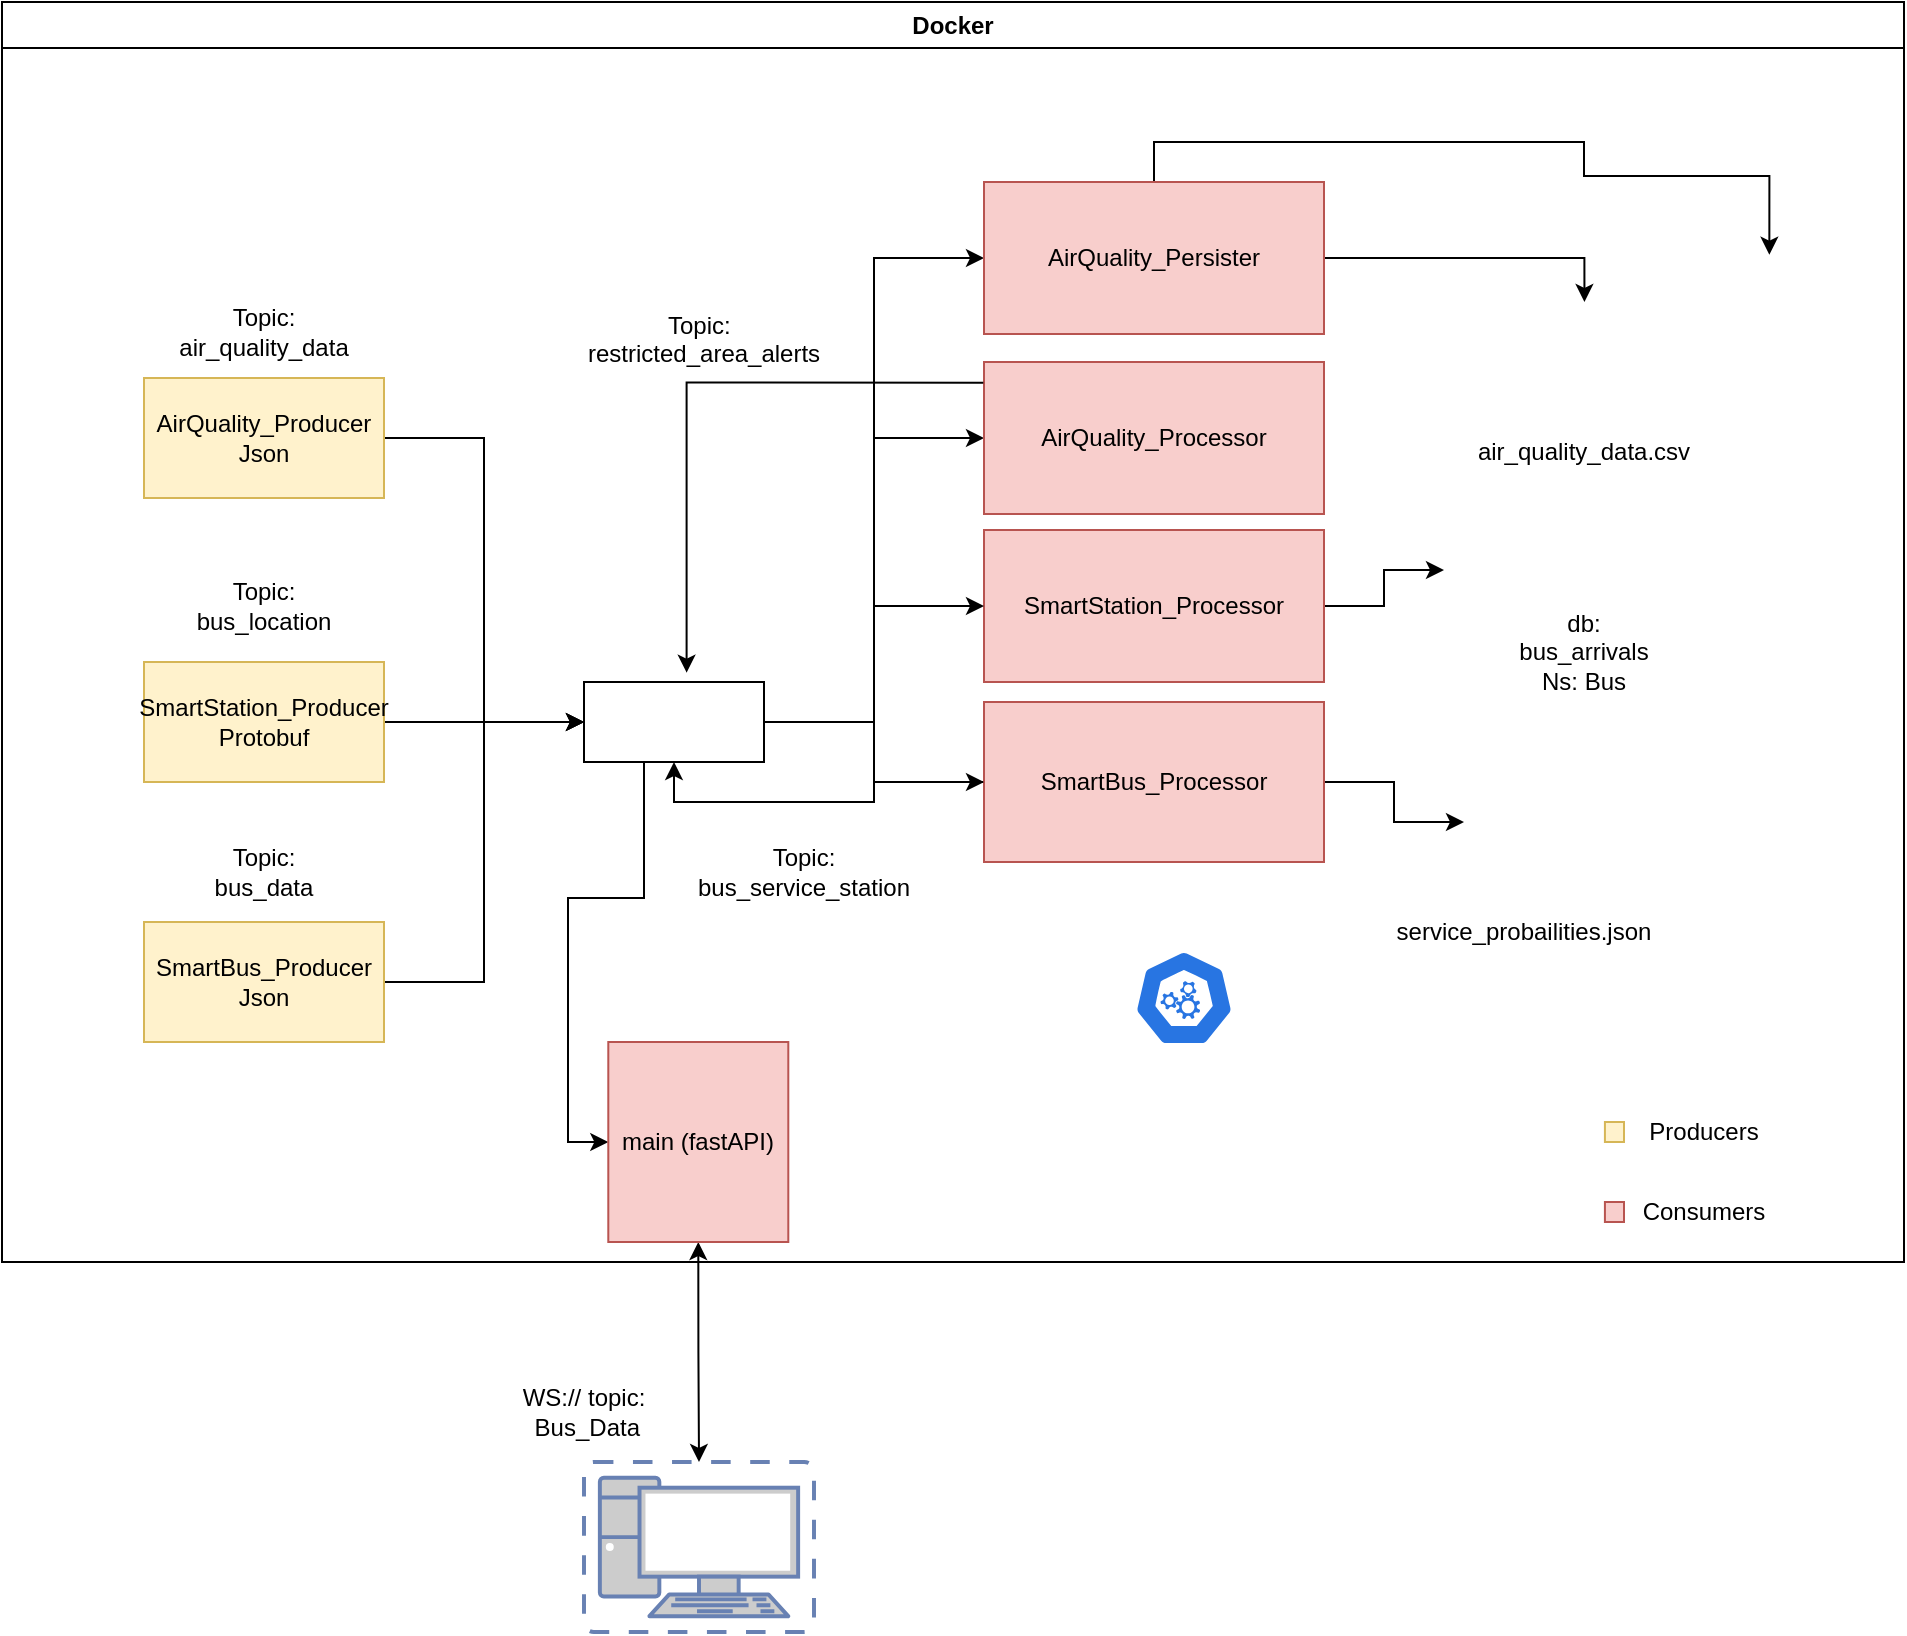 <mxfile version="24.2.1" type="device">
  <diagram id="l8hXMBHkgcEJcSW0mbfh" name="Page-1">
    <mxGraphModel dx="2022" dy="1928" grid="0" gridSize="1" guides="1" tooltips="1" connect="1" arrows="1" fold="1" page="1" pageScale="1" pageWidth="1169" pageHeight="827" math="0" shadow="0">
      <root>
        <mxCell id="0" />
        <mxCell id="1" parent="0" />
        <mxCell id="_PRVXA_lVsIioSmHnEMH-10" style="edgeStyle=orthogonalEdgeStyle;rounded=0;orthogonalLoop=1;jettySize=auto;html=1;entryX=0;entryY=0.5;entryDx=0;entryDy=0;" parent="1" source="_PRVXA_lVsIioSmHnEMH-7" target="_PRVXA_lVsIioSmHnEMH-28" edge="1">
          <mxGeometry relative="1" as="geometry">
            <mxPoint x="540" y="320.037" as="targetPoint" />
          </mxGeometry>
        </mxCell>
        <mxCell id="_PRVXA_lVsIioSmHnEMH-7" value="SmartStation_Producer&lt;br&gt;Protobuf" style="rounded=0;whiteSpace=wrap;html=1;fillColor=#fff2cc;strokeColor=#d6b656;" parent="1" vertex="1">
          <mxGeometry x="320" y="300" width="120" height="60" as="geometry" />
        </mxCell>
        <mxCell id="_PRVXA_lVsIioSmHnEMH-11" style="edgeStyle=orthogonalEdgeStyle;rounded=0;orthogonalLoop=1;jettySize=auto;html=1;exitX=1;exitY=0.5;exitDx=0;exitDy=0;entryX=0;entryY=0.5;entryDx=0;entryDy=0;" parent="1" source="_PRVXA_lVsIioSmHnEMH-8" target="_PRVXA_lVsIioSmHnEMH-28" edge="1">
          <mxGeometry relative="1" as="geometry">
            <mxPoint x="540" y="320.037" as="targetPoint" />
          </mxGeometry>
        </mxCell>
        <mxCell id="_PRVXA_lVsIioSmHnEMH-8" value="SmartBus_Producer&lt;div&gt;Json&lt;/div&gt;" style="rounded=0;whiteSpace=wrap;html=1;fillColor=#fff2cc;strokeColor=#d6b656;" parent="1" vertex="1">
          <mxGeometry x="320" y="430" width="120" height="60" as="geometry" />
        </mxCell>
        <mxCell id="_PRVXA_lVsIioSmHnEMH-18" style="edgeStyle=orthogonalEdgeStyle;rounded=0;orthogonalLoop=1;jettySize=auto;html=1;" parent="1" source="_PRVXA_lVsIioSmHnEMH-12" target="_PRVXA_lVsIioSmHnEMH-19" edge="1">
          <mxGeometry relative="1" as="geometry">
            <mxPoint x="930.0" y="235" as="targetPoint" />
          </mxGeometry>
        </mxCell>
        <mxCell id="_PRVXA_lVsIioSmHnEMH-12" value="SmartStation_Processor" style="rounded=0;whiteSpace=wrap;html=1;fillColor=#f8cecc;strokeColor=#b85450;" parent="1" vertex="1">
          <mxGeometry x="740" y="234" width="170" height="76" as="geometry" />
        </mxCell>
        <mxCell id="_PRVXA_lVsIioSmHnEMH-26" style="edgeStyle=orthogonalEdgeStyle;rounded=0;orthogonalLoop=1;jettySize=auto;html=1;" parent="1" source="_PRVXA_lVsIioSmHnEMH-15" target="_PRVXA_lVsIioSmHnEMH-25" edge="1">
          <mxGeometry relative="1" as="geometry" />
        </mxCell>
        <mxCell id="_PRVXA_lVsIioSmHnEMH-49" style="edgeStyle=orthogonalEdgeStyle;rounded=0;orthogonalLoop=1;jettySize=auto;html=1;entryX=0.5;entryY=1;entryDx=0;entryDy=0;" parent="1" source="_PRVXA_lVsIioSmHnEMH-15" target="_PRVXA_lVsIioSmHnEMH-28" edge="1">
          <mxGeometry relative="1" as="geometry" />
        </mxCell>
        <mxCell id="_PRVXA_lVsIioSmHnEMH-15" value="SmartBus_Processor" style="rounded=0;whiteSpace=wrap;html=1;fillColor=#f8cecc;strokeColor=#b85450;" parent="1" vertex="1">
          <mxGeometry x="740" y="320" width="170" height="80" as="geometry" />
        </mxCell>
        <mxCell id="_PRVXA_lVsIioSmHnEMH-19" value="" style="shape=image;verticalLabelPosition=bottom;labelBackgroundColor=default;verticalAlign=top;aspect=fixed;imageAspect=0;image=https://surrealdb.com/static/img/assets/logo/dark-235e26d6ed5071abb0ede45c3f70989e.png;" parent="1" vertex="1">
          <mxGeometry x="970" y="240" width="130.23" height="28" as="geometry" />
        </mxCell>
        <mxCell id="_PRVXA_lVsIioSmHnEMH-25" value="" style="shape=image;verticalLabelPosition=bottom;labelBackgroundColor=default;verticalAlign=top;aspect=fixed;imageAspect=0;image=https://cdn-icons-png.flaticon.com/512/136/136525.png;" parent="1" vertex="1">
          <mxGeometry x="980" y="350" width="60" height="60" as="geometry" />
        </mxCell>
        <mxCell id="_PRVXA_lVsIioSmHnEMH-36" style="edgeStyle=orthogonalEdgeStyle;rounded=0;orthogonalLoop=1;jettySize=auto;html=1;" parent="1" source="_PRVXA_lVsIioSmHnEMH-28" target="_PRVXA_lVsIioSmHnEMH-15" edge="1">
          <mxGeometry relative="1" as="geometry">
            <Array as="points">
              <mxPoint x="685" y="330" />
              <mxPoint x="685" y="360" />
            </Array>
          </mxGeometry>
        </mxCell>
        <mxCell id="_PRVXA_lVsIioSmHnEMH-46" style="edgeStyle=orthogonalEdgeStyle;rounded=0;orthogonalLoop=1;jettySize=auto;html=1;exitX=1;exitY=0.5;exitDx=0;exitDy=0;entryX=0;entryY=0.5;entryDx=0;entryDy=0;" parent="1" source="_PRVXA_lVsIioSmHnEMH-28" target="_PRVXA_lVsIioSmHnEMH-40" edge="1">
          <mxGeometry relative="1" as="geometry">
            <Array as="points">
              <mxPoint x="685" y="330" />
              <mxPoint x="685" y="188" />
            </Array>
          </mxGeometry>
        </mxCell>
        <mxCell id="_PRVXA_lVsIioSmHnEMH-47" style="edgeStyle=orthogonalEdgeStyle;rounded=0;orthogonalLoop=1;jettySize=auto;html=1;exitX=1;exitY=0.5;exitDx=0;exitDy=0;" parent="1" source="_PRVXA_lVsIioSmHnEMH-28" target="_PRVXA_lVsIioSmHnEMH-12" edge="1">
          <mxGeometry relative="1" as="geometry" />
        </mxCell>
        <mxCell id="_PRVXA_lVsIioSmHnEMH-50" style="edgeStyle=orthogonalEdgeStyle;rounded=0;orthogonalLoop=1;jettySize=auto;html=1;entryX=0;entryY=0.5;entryDx=0;entryDy=0;" parent="1" source="_PRVXA_lVsIioSmHnEMH-28" target="_PRVXA_lVsIioSmHnEMH-39" edge="1">
          <mxGeometry relative="1" as="geometry" />
        </mxCell>
        <mxCell id="_PRVXA_lVsIioSmHnEMH-28" value="" style="rounded=0;whiteSpace=wrap;html=1;" parent="1" vertex="1">
          <mxGeometry x="540" y="310" width="90" height="40" as="geometry" />
        </mxCell>
        <mxCell id="v5B7jEwjZiLVG4iqKX1J-3" style="edgeStyle=orthogonalEdgeStyle;rounded=0;orthogonalLoop=1;jettySize=auto;html=1;entryX=0;entryY=0.5;entryDx=0;entryDy=0;exitX=0.25;exitY=1;exitDx=0;exitDy=0;" edge="1" parent="1" source="_PRVXA_lVsIioSmHnEMH-28" target="v5B7jEwjZiLVG4iqKX1J-2">
          <mxGeometry relative="1" as="geometry">
            <Array as="points">
              <mxPoint x="570" y="350" />
              <mxPoint x="570" y="418" />
              <mxPoint x="532" y="418" />
              <mxPoint x="532" y="540" />
            </Array>
          </mxGeometry>
        </mxCell>
        <mxCell id="_PRVXA_lVsIioSmHnEMH-27" value="" style="shape=image;verticalLabelPosition=bottom;labelBackgroundColor=default;verticalAlign=top;aspect=fixed;imageAspect=0;image=https://static-00.iconduck.com/assets.00/kafka-icon-2048x935-cvu4503l.png;" parent="1" vertex="1">
          <mxGeometry x="552.15" y="315" width="65.69" height="30" as="geometry" />
        </mxCell>
        <mxCell id="_PRVXA_lVsIioSmHnEMH-41" style="edgeStyle=orthogonalEdgeStyle;rounded=0;orthogonalLoop=1;jettySize=auto;html=1;exitX=1;exitY=0.5;exitDx=0;exitDy=0;entryX=0;entryY=0.5;entryDx=0;entryDy=0;" parent="1" source="_PRVXA_lVsIioSmHnEMH-37" target="_PRVXA_lVsIioSmHnEMH-28" edge="1">
          <mxGeometry relative="1" as="geometry" />
        </mxCell>
        <mxCell id="_PRVXA_lVsIioSmHnEMH-37" value="AirQuality_Producer&lt;div&gt;Json&lt;/div&gt;" style="rounded=0;whiteSpace=wrap;html=1;fillColor=#fff2cc;strokeColor=#d6b656;" parent="1" vertex="1">
          <mxGeometry x="320" y="158" width="120" height="60" as="geometry" />
        </mxCell>
        <mxCell id="_PRVXA_lVsIioSmHnEMH-44" style="edgeStyle=orthogonalEdgeStyle;rounded=0;orthogonalLoop=1;jettySize=auto;html=1;entryX=0.5;entryY=0;entryDx=0;entryDy=0;" parent="1" source="_PRVXA_lVsIioSmHnEMH-39" target="_PRVXA_lVsIioSmHnEMH-43" edge="1">
          <mxGeometry relative="1" as="geometry" />
        </mxCell>
        <mxCell id="QhoKQWTRBKfMeOPY93Hc-3" style="edgeStyle=orthogonalEdgeStyle;rounded=0;orthogonalLoop=1;jettySize=auto;html=1;entryX=0.551;entryY=0.09;entryDx=0;entryDy=0;entryPerimeter=0;" parent="1" source="_PRVXA_lVsIioSmHnEMH-39" target="QhoKQWTRBKfMeOPY93Hc-1" edge="1">
          <mxGeometry relative="1" as="geometry">
            <mxPoint x="1100.11" y="57" as="targetPoint" />
            <mxPoint x="919.88" y="40.02" as="sourcePoint" />
            <Array as="points">
              <mxPoint x="825" y="40" />
              <mxPoint x="1040" y="40" />
              <mxPoint x="1040" y="57" />
              <mxPoint x="1133" y="57" />
            </Array>
          </mxGeometry>
        </mxCell>
        <mxCell id="_PRVXA_lVsIioSmHnEMH-39" value="AirQuality_Persister" style="rounded=0;whiteSpace=wrap;html=1;fillColor=#f8cecc;strokeColor=#b85450;" parent="1" vertex="1">
          <mxGeometry x="740" y="60" width="170" height="76" as="geometry" />
        </mxCell>
        <mxCell id="_PRVXA_lVsIioSmHnEMH-40" value="AirQuality_Processor" style="rounded=0;whiteSpace=wrap;html=1;fillColor=#f8cecc;strokeColor=#b85450;" parent="1" vertex="1">
          <mxGeometry x="740" y="150" width="170" height="76" as="geometry" />
        </mxCell>
        <mxCell id="_PRVXA_lVsIioSmHnEMH-43" value="" style="shape=image;verticalLabelPosition=bottom;labelBackgroundColor=default;verticalAlign=top;aspect=fixed;imageAspect=0;image=https://cdn-icons-png.flaticon.com/512/8242/8242984.png;" parent="1" vertex="1">
          <mxGeometry x="1010.23" y="120" width="60" height="60" as="geometry" />
        </mxCell>
        <mxCell id="_PRVXA_lVsIioSmHnEMH-54" value="Topic: bus_data" style="text;strokeColor=none;align=center;fillColor=none;html=1;verticalAlign=middle;whiteSpace=wrap;rounded=0;" parent="1" vertex="1">
          <mxGeometry x="350" y="390" width="60" height="30" as="geometry" />
        </mxCell>
        <mxCell id="_PRVXA_lVsIioSmHnEMH-55" value="Topic: bus_location" style="text;strokeColor=none;align=center;fillColor=none;html=1;verticalAlign=middle;whiteSpace=wrap;rounded=0;" parent="1" vertex="1">
          <mxGeometry x="350" y="257" width="60" height="30" as="geometry" />
        </mxCell>
        <mxCell id="_PRVXA_lVsIioSmHnEMH-56" value="Topic: air_quality_data" style="text;strokeColor=none;align=center;fillColor=none;html=1;verticalAlign=middle;whiteSpace=wrap;rounded=0;" parent="1" vertex="1">
          <mxGeometry x="350" y="120" width="60" height="30" as="geometry" />
        </mxCell>
        <mxCell id="_PRVXA_lVsIioSmHnEMH-57" value="Topic: bus_service_station" style="text;strokeColor=none;align=center;fillColor=none;html=1;verticalAlign=middle;whiteSpace=wrap;rounded=0;" parent="1" vertex="1">
          <mxGeometry x="620" y="390" width="60" height="30" as="geometry" />
        </mxCell>
        <mxCell id="_PRVXA_lVsIioSmHnEMH-58" value="air_quality_data.csv" style="text;strokeColor=none;align=center;fillColor=none;html=1;verticalAlign=middle;whiteSpace=wrap;rounded=0;" parent="1" vertex="1">
          <mxGeometry x="1010.23" y="180" width="60" height="30" as="geometry" />
        </mxCell>
        <mxCell id="_PRVXA_lVsIioSmHnEMH-59" value="service_probailities.json" style="text;strokeColor=none;align=center;fillColor=none;html=1;verticalAlign=middle;whiteSpace=wrap;rounded=0;" parent="1" vertex="1">
          <mxGeometry x="980" y="420" width="60" height="30" as="geometry" />
        </mxCell>
        <mxCell id="_PRVXA_lVsIioSmHnEMH-60" value="db: bus_arrivals&lt;div&gt;Ns: Bus&lt;/div&gt;" style="text;strokeColor=none;align=center;fillColor=none;html=1;verticalAlign=middle;whiteSpace=wrap;rounded=0;" parent="1" vertex="1">
          <mxGeometry x="1010.23" y="280" width="60" height="30" as="geometry" />
        </mxCell>
        <mxCell id="QhoKQWTRBKfMeOPY93Hc-1" value="" style="shape=image;verticalLabelPosition=bottom;labelBackgroundColor=default;verticalAlign=top;aspect=fixed;imageAspect=0;image=https://upload.wikimedia.org/wikipedia/commons/2/2b/HDF5_software.png;" parent="1" vertex="1">
          <mxGeometry x="1090.23" y="94" width="77.04" height="26" as="geometry" />
        </mxCell>
        <mxCell id="QhoKQWTRBKfMeOPY93Hc-4" value="" style="rounded=0;whiteSpace=wrap;html=1;fillColor=#fff2cc;strokeColor=#d6b656;" parent="1" vertex="1">
          <mxGeometry x="1050.46" y="530" width="9.54" height="10" as="geometry" />
        </mxCell>
        <mxCell id="QhoKQWTRBKfMeOPY93Hc-5" value="Producers" style="text;strokeColor=none;align=center;fillColor=none;html=1;verticalAlign=middle;whiteSpace=wrap;rounded=0;" parent="1" vertex="1">
          <mxGeometry x="1070.23" y="520" width="60" height="30" as="geometry" />
        </mxCell>
        <mxCell id="QhoKQWTRBKfMeOPY93Hc-6" value="" style="rounded=0;whiteSpace=wrap;html=1;fillColor=#f8cecc;strokeColor=#b85450;" parent="1" vertex="1">
          <mxGeometry x="1050.46" y="570" width="9.54" height="10" as="geometry" />
        </mxCell>
        <mxCell id="QhoKQWTRBKfMeOPY93Hc-9" value="Consumers" style="text;strokeColor=none;align=center;fillColor=none;html=1;verticalAlign=middle;whiteSpace=wrap;rounded=0;" parent="1" vertex="1">
          <mxGeometry x="1070.23" y="560" width="60" height="30" as="geometry" />
        </mxCell>
        <mxCell id="QhoKQWTRBKfMeOPY93Hc-10" style="edgeStyle=orthogonalEdgeStyle;rounded=0;orthogonalLoop=1;jettySize=auto;html=1;entryX=0.57;entryY=-0.117;entryDx=0;entryDy=0;entryPerimeter=0;exitX=-0.002;exitY=0.136;exitDx=0;exitDy=0;exitPerimeter=0;" parent="1" source="_PRVXA_lVsIioSmHnEMH-40" target="_PRVXA_lVsIioSmHnEMH-28" edge="1">
          <mxGeometry relative="1" as="geometry">
            <mxPoint x="740" y="193" as="sourcePoint" />
            <mxPoint x="585" y="300" as="targetPoint" />
          </mxGeometry>
        </mxCell>
        <mxCell id="QhoKQWTRBKfMeOPY93Hc-11" value="            Topic:&#xa;restricted_area_alerts" style="text;whiteSpace=wrap;" parent="1" vertex="1">
          <mxGeometry x="540" y="118" width="150" height="40" as="geometry" />
        </mxCell>
        <mxCell id="v5B7jEwjZiLVG4iqKX1J-9" style="edgeStyle=orthogonalEdgeStyle;rounded=0;orthogonalLoop=1;jettySize=auto;html=1;exitX=0.5;exitY=1;exitDx=0;exitDy=0;startArrow=classic;startFill=1;" edge="1" parent="1" source="v5B7jEwjZiLVG4iqKX1J-2" target="v5B7jEwjZiLVG4iqKX1J-6">
          <mxGeometry relative="1" as="geometry" />
        </mxCell>
        <mxCell id="v5B7jEwjZiLVG4iqKX1J-2" value="main (fastAPI)" style="rounded=0;whiteSpace=wrap;html=1;fillColor=#f8cecc;strokeColor=#b85450;" vertex="1" parent="1">
          <mxGeometry x="552.15" y="490" width="90" height="100" as="geometry" />
        </mxCell>
        <mxCell id="v5B7jEwjZiLVG4iqKX1J-4" value="Docker" style="swimlane;whiteSpace=wrap;html=1;" vertex="1" parent="1">
          <mxGeometry x="249" y="-30" width="951" height="630" as="geometry" />
        </mxCell>
        <mxCell id="v5B7jEwjZiLVG4iqKX1J-11" value="" style="aspect=fixed;sketch=0;html=1;dashed=0;whitespace=wrap;fillColor=#2875E2;strokeColor=#ffffff;points=[[0.005,0.63,0],[0.1,0.2,0],[0.9,0.2,0],[0.5,0,0],[0.995,0.63,0],[0.72,0.99,0],[0.5,1,0],[0.28,0.99,0]];shape=mxgraph.kubernetes.icon2;prIcon=api" vertex="1" parent="v5B7jEwjZiLVG4iqKX1J-4">
          <mxGeometry x="566" y="474" width="50" height="48" as="geometry" />
        </mxCell>
        <mxCell id="v5B7jEwjZiLVG4iqKX1J-6" value="" style="fontColor=#0066CC;verticalAlign=top;verticalLabelPosition=bottom;labelPosition=center;align=center;html=1;outlineConnect=0;fillColor=#CCCCCC;strokeColor=#6881B3;gradientColor=none;gradientDirection=north;strokeWidth=2;shape=mxgraph.networks.virtual_pc;" vertex="1" parent="1">
          <mxGeometry x="540" y="700" width="115" height="85" as="geometry" />
        </mxCell>
        <mxCell id="v5B7jEwjZiLVG4iqKX1J-10" value="WS:// topic:&lt;div&gt;&amp;nbsp;Bus_Data&lt;/div&gt;" style="text;strokeColor=none;align=center;fillColor=none;html=1;verticalAlign=middle;whiteSpace=wrap;rounded=0;" vertex="1" parent="1">
          <mxGeometry x="480" y="660" width="120" height="30" as="geometry" />
        </mxCell>
      </root>
    </mxGraphModel>
  </diagram>
</mxfile>
